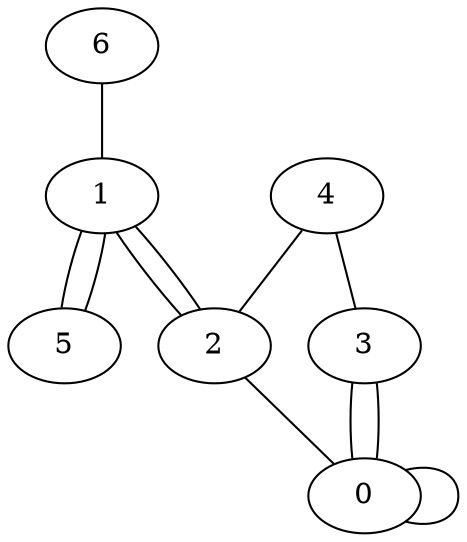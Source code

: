 graph G {
0;
1;
2;
3;
4;
5;
6;
6--1 ;
4--3 ;
5--1 ;
4--2 ;
2--0 ;
1--2 ;
1--2 ;
1--5 ;
3--0 ;
0--0 ;
3--0 ;
}
